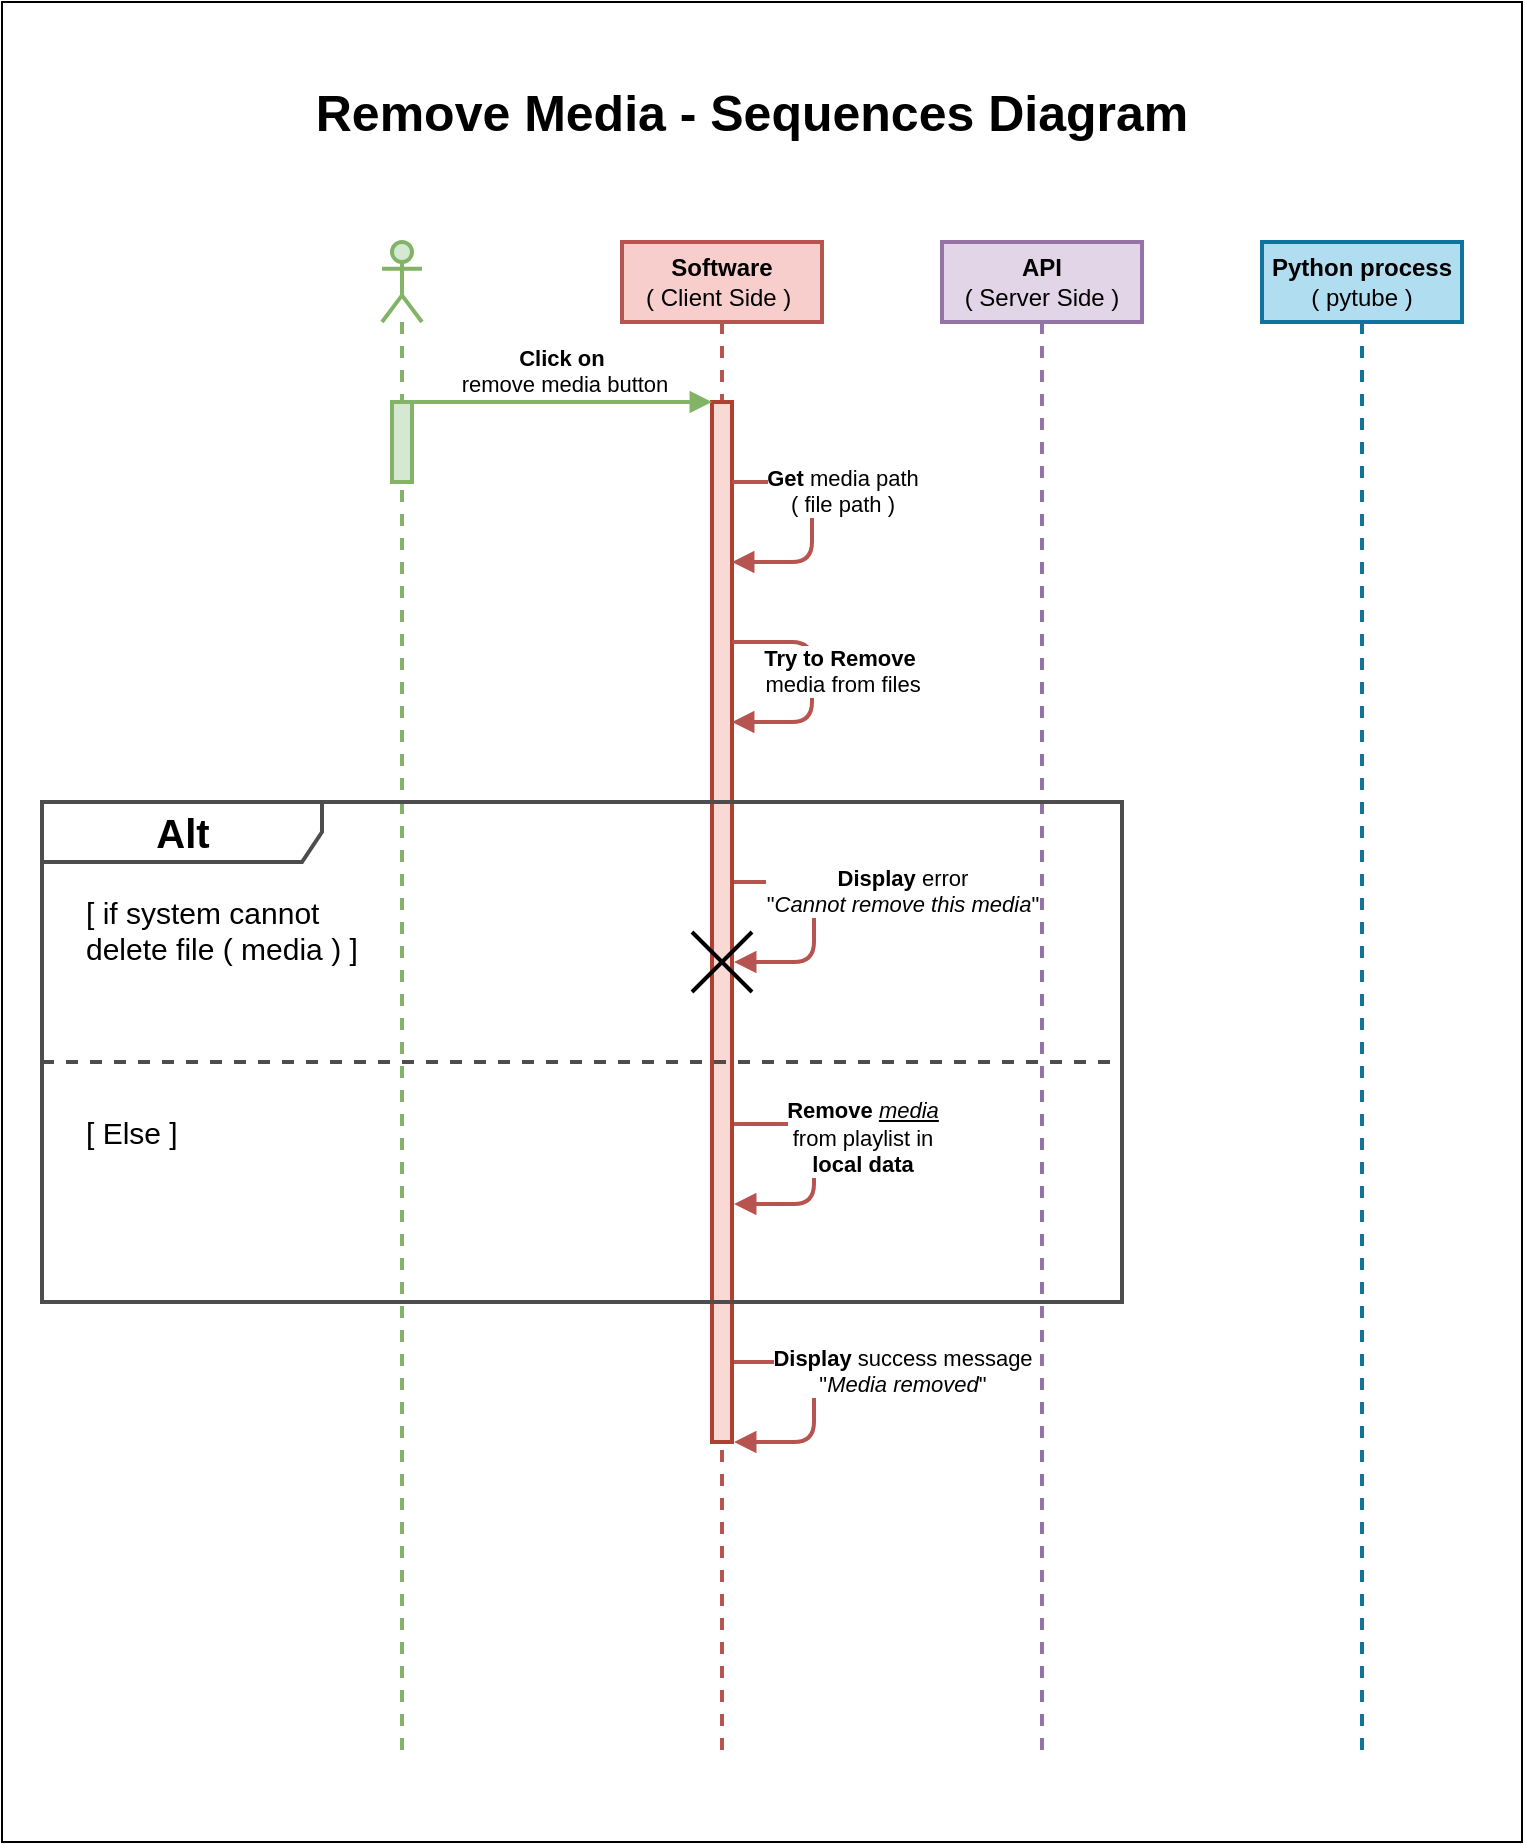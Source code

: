 <mxfile>
    <diagram id="Lpa7pW8TLexz-h6u4y9j" name="Page-1">
        <mxGraphModel dx="2706" dy="1101" grid="1" gridSize="10" guides="1" tooltips="1" connect="1" arrows="1" fold="1" page="1" pageScale="1" pageWidth="850" pageHeight="1100" background="#ffffff" math="0" shadow="0">
            <root>
                <mxCell id="0"/>
                <mxCell id="1" parent="0"/>
                <mxCell id="41" value="" style="rounded=0;whiteSpace=wrap;html=1;fillColor=none;strokeColor=#000000;" vertex="1" parent="1">
                    <mxGeometry x="-800" y="40" width="760" height="920" as="geometry"/>
                </mxCell>
                <mxCell id="2" value="" style="shape=umlLifeline;participant=umlActor;perimeter=lifelinePerimeter;whiteSpace=wrap;html=1;container=0;collapsible=0;recursiveResize=0;verticalAlign=top;spacingTop=36;outlineConnect=0;strokeWidth=2;strokeColor=#82b366;fillColor=#d5e8d4;" vertex="1" parent="1">
                    <mxGeometry x="-610" y="160" width="20" height="760" as="geometry"/>
                </mxCell>
                <mxCell id="3" value="&lt;b&gt;Software&lt;/b&gt;&lt;br&gt;( Client Side )&amp;nbsp;" style="shape=umlLifeline;perimeter=lifelinePerimeter;whiteSpace=wrap;html=1;container=1;collapsible=0;recursiveResize=0;outlineConnect=0;strokeColor=#b85450;strokeWidth=2;fillColor=#f8cecc;fontColor=#000000;" vertex="1" parent="1">
                    <mxGeometry x="-490" y="160" width="100" height="760" as="geometry"/>
                </mxCell>
                <mxCell id="28" value="" style="html=1;points=[];perimeter=orthogonalPerimeter;strokeColor=#ae4132;strokeWidth=2;fillColor=#fad9d5;" vertex="1" parent="3">
                    <mxGeometry x="45" y="80" width="10" height="520" as="geometry"/>
                </mxCell>
                <mxCell id="30" value="" style="html=1;points=[];perimeter=orthogonalPerimeter;strokeColor=#82b366;strokeWidth=2;fillColor=#d5e8d4;" vertex="1" parent="3">
                    <mxGeometry x="-115" y="80" width="10" height="40" as="geometry"/>
                </mxCell>
                <mxCell id="31" value="&lt;b&gt;Click on&amp;nbsp;&lt;/b&gt;&lt;br&gt;remove media button" style="html=1;verticalAlign=bottom;endArrow=block;fontColor=#000000;labelBackgroundColor=none;strokeWidth=2;fillColor=#d5e8d4;gradientColor=#97d077;strokeColor=#82b366;" edge="1" parent="3">
                    <mxGeometry width="80" relative="1" as="geometry">
                        <mxPoint x="-104" y="80" as="sourcePoint"/>
                        <mxPoint x="45" y="80" as="targetPoint"/>
                    </mxGeometry>
                </mxCell>
                <mxCell id="35" value="&lt;b&gt;Get &lt;/b&gt;media path&lt;br&gt;( file path )" style="html=1;verticalAlign=bottom;endArrow=block;fontColor=#000000;labelBackgroundColor=#FFFFFF;strokeWidth=2;fillColor=#f8cecc;strokeColor=#b85450;" edge="1" parent="3">
                    <mxGeometry y="15" width="80" relative="1" as="geometry">
                        <mxPoint x="55" y="120" as="sourcePoint"/>
                        <mxPoint x="55" y="160" as="targetPoint"/>
                        <Array as="points">
                            <mxPoint x="95" y="120"/>
                            <mxPoint x="95" y="160"/>
                        </Array>
                        <mxPoint as="offset"/>
                    </mxGeometry>
                </mxCell>
                <mxCell id="36" value="&lt;b&gt;Try to Remove&amp;nbsp;&lt;br&gt;&lt;/b&gt;media from files" style="html=1;verticalAlign=bottom;endArrow=block;fontColor=#000000;labelBackgroundColor=#FFFFFF;strokeWidth=2;fillColor=#f8cecc;strokeColor=#b85450;" edge="1" parent="3">
                    <mxGeometry x="0.167" y="15" width="80" relative="1" as="geometry">
                        <mxPoint x="55" y="200" as="sourcePoint"/>
                        <mxPoint x="55" y="240" as="targetPoint"/>
                        <Array as="points">
                            <mxPoint x="95" y="200"/>
                            <mxPoint x="95" y="240"/>
                        </Array>
                        <mxPoint as="offset"/>
                    </mxGeometry>
                </mxCell>
                <mxCell id="40" value="&lt;b&gt;Display &lt;/b&gt;success message&lt;br&gt;&quot;&lt;i&gt;Media removed&lt;/i&gt;&quot;" style="html=1;verticalAlign=bottom;endArrow=block;fontColor=#000000;labelBackgroundColor=#FFFFFF;strokeWidth=2;fillColor=#f8cecc;strokeColor=#b85450;" edge="1" parent="3">
                    <mxGeometry y="44" width="80" relative="1" as="geometry">
                        <mxPoint x="56" y="560" as="sourcePoint"/>
                        <mxPoint x="56" y="600" as="targetPoint"/>
                        <Array as="points">
                            <mxPoint x="96" y="560"/>
                            <mxPoint x="96" y="600"/>
                        </Array>
                        <mxPoint as="offset"/>
                    </mxGeometry>
                </mxCell>
                <mxCell id="5" value="&lt;b&gt;API&lt;/b&gt;&lt;br&gt;( Server Side )" style="shape=umlLifeline;perimeter=lifelinePerimeter;whiteSpace=wrap;html=1;container=1;collapsible=0;recursiveResize=0;outlineConnect=0;strokeColor=#9673a6;strokeWidth=2;fillColor=#e1d5e7;fontColor=#000000;" vertex="1" parent="1">
                    <mxGeometry x="-330" y="160" width="100" height="760" as="geometry"/>
                </mxCell>
                <mxCell id="7" value="&lt;b&gt;Python process&lt;/b&gt;&lt;br&gt;( pytube )" style="shape=umlLifeline;perimeter=lifelinePerimeter;whiteSpace=wrap;html=1;container=1;collapsible=0;recursiveResize=0;outlineConnect=0;strokeColor=#10739e;strokeWidth=2;fillColor=#b1ddf0;fontColor=#000000;" vertex="1" parent="1">
                    <mxGeometry x="-170" y="160" width="100" height="760" as="geometry"/>
                </mxCell>
                <mxCell id="19" value="Remove Media - Sequences Diagram" style="text;align=center;fontStyle=1;verticalAlign=middle;spacingLeft=3;spacingRight=3;strokeColor=none;rotatable=0;points=[[0,0.5],[1,0.5]];portConstraint=eastwest;fontColor=#000000;fontSize=25;" vertex="1" parent="1">
                    <mxGeometry x="-465" y="80" width="80" height="26" as="geometry"/>
                </mxCell>
                <mxCell id="32" value="&lt;b&gt;&lt;font style=&quot;font-size: 20px&quot;&gt;Alt&lt;/font&gt;&lt;/b&gt;" style="shape=umlFrame;tabWidth=110;tabHeight=30;tabPosition=left;html=1;boundedLbl=1;labelInHeader=1;width=140;height=30;fillColor=none;strokeColor=#4D4D4D;strokeWidth=2;fontColor=#000000;" vertex="1" parent="1">
                    <mxGeometry x="-780" y="440" width="540" height="250" as="geometry"/>
                </mxCell>
                <mxCell id="33" value="[ if system cannot &#10;delete file ( media ) ]" style="text;fontColor=#000000;fontSize=15;" vertex="1" parent="32">
                    <mxGeometry width="100" height="20" relative="1" as="geometry">
                        <mxPoint x="20" y="40" as="offset"/>
                    </mxGeometry>
                </mxCell>
                <mxCell id="34" value="[ Else ]" style="line;strokeWidth=2;dashed=1;labelPosition=center;verticalLabelPosition=bottom;align=left;verticalAlign=top;spacingLeft=20;spacingTop=15;fontColor=#000000;strokeColor=#4D4D4D;labelBackgroundColor=none;fontSize=15;" vertex="1" parent="32">
                    <mxGeometry y="125" width="540" height="10" as="geometry"/>
                </mxCell>
                <mxCell id="37" value="&lt;b&gt;Display &lt;/b&gt;error&lt;br&gt;&quot;&lt;i&gt;Cannot remove this media&lt;/i&gt;&quot;" style="html=1;verticalAlign=bottom;endArrow=block;fontColor=#000000;labelBackgroundColor=#FFFFFF;strokeWidth=2;fillColor=#f8cecc;strokeColor=#b85450;" edge="1" parent="32">
                    <mxGeometry y="44" width="80" relative="1" as="geometry">
                        <mxPoint x="346" y="40.0" as="sourcePoint"/>
                        <mxPoint x="346" y="80.0" as="targetPoint"/>
                        <Array as="points">
                            <mxPoint x="386" y="40"/>
                            <mxPoint x="386" y="80"/>
                        </Array>
                        <mxPoint as="offset"/>
                    </mxGeometry>
                </mxCell>
                <mxCell id="38" value="&lt;b&gt;Remove &lt;/b&gt;&lt;i&gt;&lt;u&gt;media&lt;/u&gt;&lt;/i&gt;&lt;br&gt;from playlist in &lt;br&gt;&lt;b&gt;local data&lt;/b&gt;" style="html=1;verticalAlign=bottom;endArrow=block;fontColor=#000000;labelBackgroundColor=#FFFFFF;strokeWidth=2;fillColor=#f8cecc;strokeColor=#b85450;" edge="1" parent="32">
                    <mxGeometry x="0.15" y="24" width="80" relative="1" as="geometry">
                        <mxPoint x="346" y="161.0" as="sourcePoint"/>
                        <mxPoint x="346" y="201.0" as="targetPoint"/>
                        <Array as="points">
                            <mxPoint x="386" y="161"/>
                            <mxPoint x="386" y="201"/>
                        </Array>
                        <mxPoint as="offset"/>
                    </mxGeometry>
                </mxCell>
                <mxCell id="39" value="" style="shape=umlDestroy;strokeColor=#000000;strokeWidth=2;" vertex="1" parent="32">
                    <mxGeometry x="325" y="65" width="30" height="30" as="geometry"/>
                </mxCell>
            </root>
        </mxGraphModel>
    </diagram>
</mxfile>